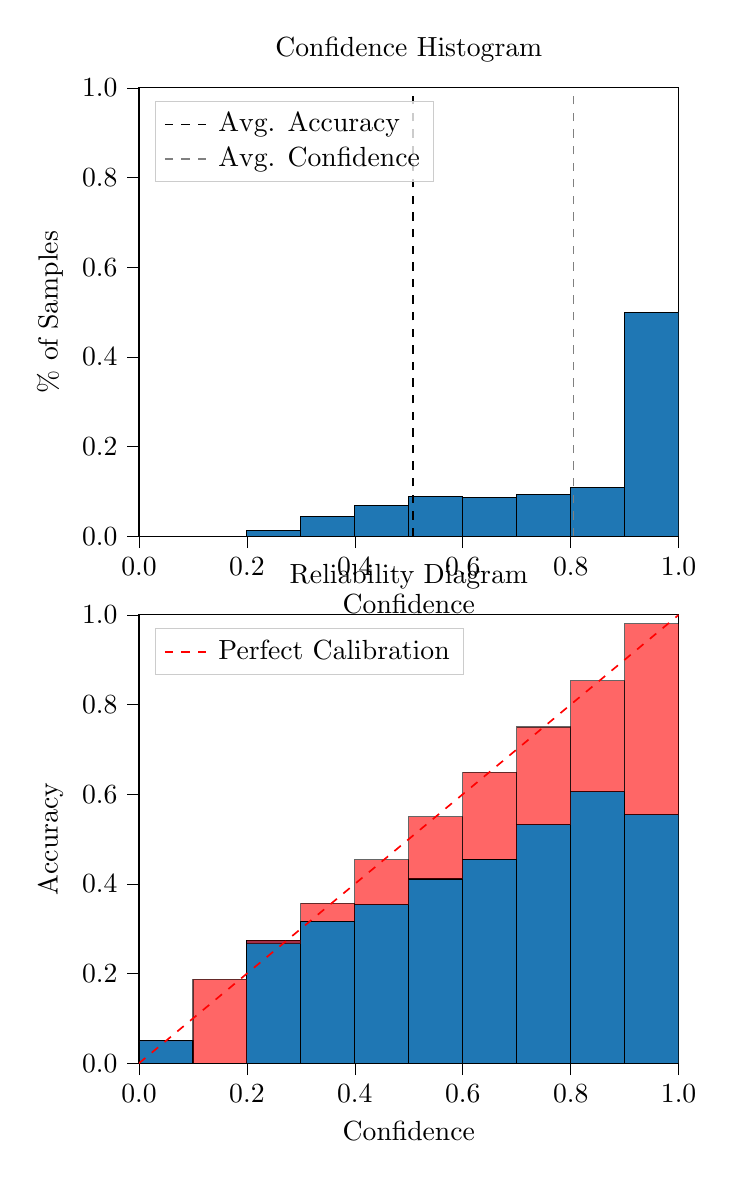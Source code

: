 % This file was created by tikzplotlib v0.9.8.
\begin{tikzpicture}

\definecolor{color0}{rgb}{0.122,0.467,0.706}

\begin{groupplot}[group style={group size=1 by 2}]
\nextgroupplot[
legend cell align={left},
legend style={
  fill opacity=0.8,
  draw opacity=1,
  text opacity=1,
  at={(0.03,0.97)},
  anchor=north west,
  draw=white!80!black
},
tick align=outside,
tick pos=left,
title={Confidence Histogram},
x grid style={white!69.02!black},
xlabel={Confidence},
xmin=0, xmax=1,
xtick style={color=black},
xtick={0,0.2,0.4,0.6,0.8,1},
xticklabels={0.0,0.2,0.4,0.6,0.8,1.0},
y grid style={white!69.02!black},
ylabel={\% of Samples},
ymin=0, ymax=1,
ytick style={color=black},
ytick={0,0.2,0.4,0.6,0.8,1},
yticklabels={0.0,0.2,0.4,0.6,0.8,1.0}
]
\draw[draw=black,fill=color0] (axis cs:-6.939e-18,0) rectangle (axis cs:0.1,0);
\draw[draw=black,fill=color0] (axis cs:0.1,0) rectangle (axis cs:0.2,0.0);
\draw[draw=black,fill=color0] (axis cs:0.2,0) rectangle (axis cs:0.3,0.013);
\draw[draw=black,fill=color0] (axis cs:0.3,0) rectangle (axis cs:0.4,0.043);
\draw[draw=black,fill=color0] (axis cs:0.4,0) rectangle (axis cs:0.5,0.069);
\draw[draw=black,fill=color0] (axis cs:0.5,0) rectangle (axis cs:0.6,0.088);
\draw[draw=black,fill=color0] (axis cs:0.6,0) rectangle (axis cs:0.7,0.086);
\draw[draw=black,fill=color0] (axis cs:0.7,0) rectangle (axis cs:0.8,0.093);
\draw[draw=black,fill=color0] (axis cs:0.8,0) rectangle (axis cs:0.9,0.108);
\draw[draw=black,fill=color0] (axis cs:0.9,0) rectangle (axis cs:1,0.499);
\addplot [semithick, black, dashed]
table {%
0.508 0
0.508 1
};
\addlegendentry{Avg. Accuracy}
\addplot [semithick, white!50.196!black, dashed]
table {%
0.805 0
0.805 1
};
\addlegendentry{Avg. Confidence}

\nextgroupplot[
legend cell align={left},
legend style={
  fill opacity=0.8,
  draw opacity=1,
  text opacity=1,
  at={(0.03,0.97)},
  anchor=north west,
  draw=white!80!black
},
tick align=outside,
tick pos=left,
title={Reliability Diagram},
x grid style={white!69.02!black},
xlabel={Confidence},
xmin=0, xmax=1,
xtick style={color=black},
xtick={0,0.2,0.4,0.6,0.8,1},
xticklabels={0.0,0.2,0.4,0.6,0.8,1.0},
y grid style={white!69.02!black},
ylabel={Accuracy},
ymin=0, ymax=1,
ytick style={color=black},
ytick={0,0.2,0.4,0.6,0.8,1},
yticklabels={0.0,0.2,0.4,0.6,0.8,1.0}
]
\draw[draw=black,fill=color0] (axis cs:-6.939e-18,0) rectangle (axis cs:0.1,0.05);
\draw[draw=black,fill=color0] (axis cs:0.1,0) rectangle (axis cs:0.2,0);
\draw[draw=black,fill=color0] (axis cs:0.2,0) rectangle (axis cs:0.3,0.274);
\draw[draw=black,fill=color0] (axis cs:0.3,0) rectangle (axis cs:0.4,0.317);
\draw[draw=black,fill=color0] (axis cs:0.4,0) rectangle (axis cs:0.5,0.354);
\draw[draw=black,fill=color0] (axis cs:0.5,0) rectangle (axis cs:0.6,0.411);
\draw[draw=black,fill=color0] (axis cs:0.6,0) rectangle (axis cs:0.7,0.455);
\draw[draw=black,fill=color0] (axis cs:0.7,0) rectangle (axis cs:0.8,0.532);
\draw[draw=black,fill=color0] (axis cs:0.8,0) rectangle (axis cs:0.9,0.606);
\draw[draw=black,fill=color0] (axis cs:0.9,0) rectangle (axis cs:1,0.554);
\draw[draw=black,fill=red,opacity=0.6] (axis cs:-6.939e-18,0.05) rectangle (axis cs:0.1,0.05);
\draw[draw=black,fill=red,opacity=0.6] (axis cs:0.1,0) rectangle (axis cs:0.2,0.187);
\draw[draw=black,fill=red,opacity=0.6] (axis cs:0.2,0.274) rectangle (axis cs:0.3,0.267);
\draw[draw=black,fill=red,opacity=0.6] (axis cs:0.3,0.317) rectangle (axis cs:0.4,0.357);
\draw[draw=black,fill=red,opacity=0.6] (axis cs:0.4,0.354) rectangle (axis cs:0.5,0.454);
\draw[draw=black,fill=red,opacity=0.6] (axis cs:0.5,0.411) rectangle (axis cs:0.6,0.55);
\draw[draw=black,fill=red,opacity=0.6] (axis cs:0.6,0.455) rectangle (axis cs:0.7,0.649);
\draw[draw=black,fill=red,opacity=0.6] (axis cs:0.7,0.532) rectangle (axis cs:0.8,0.75);
\draw[draw=black,fill=red,opacity=0.6] (axis cs:0.8,0.606) rectangle (axis cs:0.9,0.853);
\draw[draw=black,fill=red,opacity=0.6] (axis cs:0.9,0.554) rectangle (axis cs:1,0.98);
\addplot [semithick, red, dashed]
table {%
0 0
1 1
};
\addlegendentry{Perfect Calibration}
\end{groupplot}

\end{tikzpicture}
